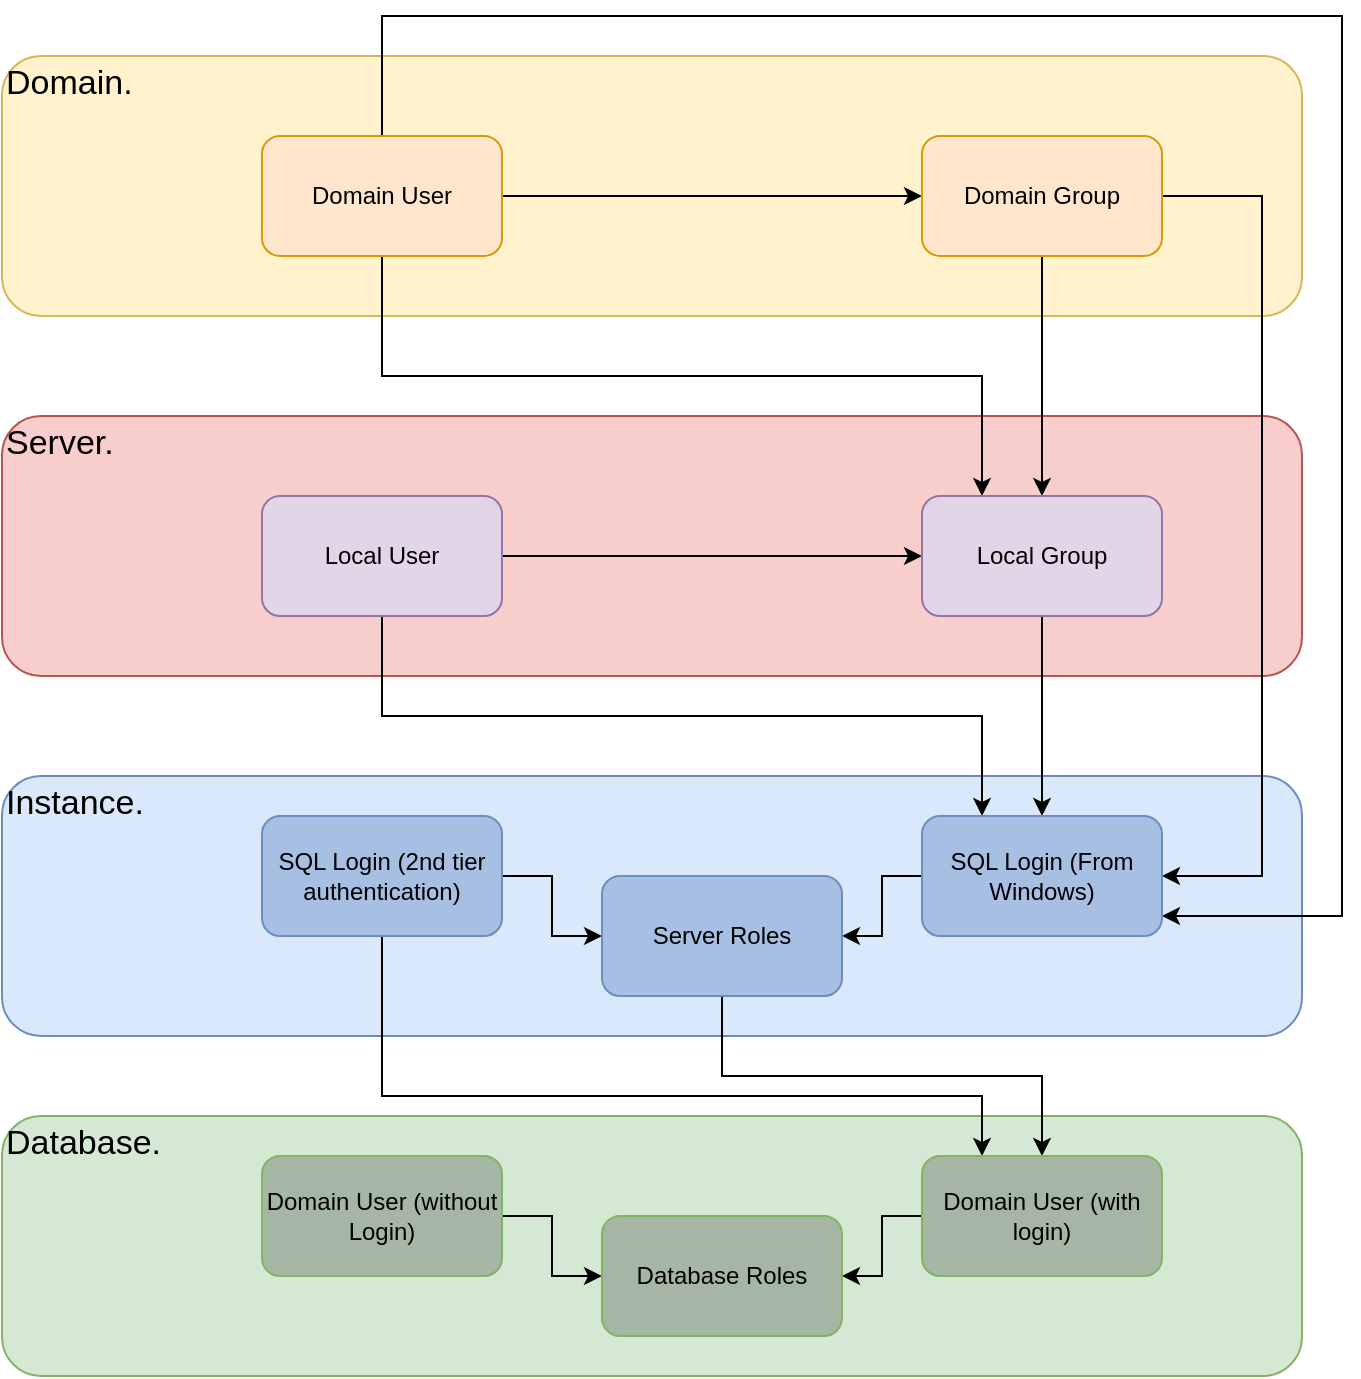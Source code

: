 <mxfile version="24.6.4" type="device">
  <diagram name="SecurityHierarchy" id="l4Ujxe36OSWhCBsir8-T">
    <mxGraphModel dx="1434" dy="805" grid="1" gridSize="10" guides="1" tooltips="1" connect="1" arrows="1" fold="1" page="1" pageScale="1" pageWidth="850" pageHeight="1100" math="0" shadow="0">
      <root>
        <mxCell id="0" />
        <mxCell id="1" parent="0" />
        <mxCell id="5Eq3q3nc1varhkC4EH9F-33" value="&lt;div style=&quot;font-size: 17px;&quot;&gt;&lt;span style=&quot;background-color: initial;&quot;&gt;&lt;font style=&quot;font-size: 17px;&quot;&gt;Database.&amp;nbsp;&amp;nbsp;&lt;/font&gt;&lt;/span&gt;&lt;/div&gt;&lt;div style=&quot;font-size: 17px;&quot;&gt;&lt;font style=&quot;font-size: 17px;&quot;&gt;&lt;br&gt;&lt;/font&gt;&lt;/div&gt;&lt;div style=&quot;font-size: 17px;&quot;&gt;&lt;br&gt;&lt;/div&gt;&lt;div style=&quot;font-size: 17px;&quot;&gt;&lt;font style=&quot;font-size: 17px;&quot;&gt;&lt;br&gt;&lt;/font&gt;&lt;/div&gt;&lt;div style=&quot;font-size: 17px;&quot;&gt;&lt;font style=&quot;font-size: 17px;&quot;&gt;&lt;br&gt;&lt;/font&gt;&lt;/div&gt;&lt;div style=&quot;font-size: 17px;&quot;&gt;&lt;br&gt;&lt;/div&gt;" style="rounded=1;whiteSpace=wrap;html=1;fillColor=#d5e8d4;strokeColor=#82b366;align=left;" vertex="1" parent="1">
          <mxGeometry x="80" y="570" width="650" height="130" as="geometry" />
        </mxCell>
        <mxCell id="5Eq3q3nc1varhkC4EH9F-13" value="&lt;div style=&quot;font-size: 17px;&quot;&gt;&lt;span style=&quot;background-color: initial;&quot;&gt;&lt;font style=&quot;font-size: 17px;&quot;&gt;Instance.&amp;nbsp;&amp;nbsp;&lt;/font&gt;&lt;/span&gt;&lt;/div&gt;&lt;div style=&quot;font-size: 17px;&quot;&gt;&lt;font style=&quot;font-size: 17px;&quot;&gt;&lt;br&gt;&lt;/font&gt;&lt;/div&gt;&lt;div style=&quot;font-size: 17px;&quot;&gt;&lt;br&gt;&lt;/div&gt;&lt;div style=&quot;font-size: 17px;&quot;&gt;&lt;font style=&quot;font-size: 17px;&quot;&gt;&lt;br&gt;&lt;/font&gt;&lt;/div&gt;&lt;div style=&quot;font-size: 17px;&quot;&gt;&lt;font style=&quot;font-size: 17px;&quot;&gt;&lt;br&gt;&lt;/font&gt;&lt;/div&gt;&lt;div style=&quot;font-size: 17px;&quot;&gt;&lt;br&gt;&lt;/div&gt;" style="rounded=1;whiteSpace=wrap;html=1;fillColor=#dae8fc;strokeColor=#6c8ebf;align=left;" vertex="1" parent="1">
          <mxGeometry x="80" y="400" width="650" height="130" as="geometry" />
        </mxCell>
        <mxCell id="5Eq3q3nc1varhkC4EH9F-7" value="&lt;div style=&quot;font-size: 17px;&quot;&gt;&lt;span style=&quot;background-color: initial;&quot;&gt;&lt;font style=&quot;font-size: 17px;&quot;&gt;Server.&amp;nbsp;&amp;nbsp;&lt;/font&gt;&lt;/span&gt;&lt;/div&gt;&lt;div style=&quot;font-size: 17px;&quot;&gt;&lt;font style=&quot;font-size: 17px;&quot;&gt;&lt;br&gt;&lt;/font&gt;&lt;/div&gt;&lt;div style=&quot;font-size: 17px;&quot;&gt;&lt;br&gt;&lt;/div&gt;&lt;div style=&quot;font-size: 17px;&quot;&gt;&lt;font style=&quot;font-size: 17px;&quot;&gt;&lt;br&gt;&lt;/font&gt;&lt;/div&gt;&lt;div style=&quot;font-size: 17px;&quot;&gt;&lt;font style=&quot;font-size: 17px;&quot;&gt;&lt;br&gt;&lt;/font&gt;&lt;/div&gt;&lt;div style=&quot;font-size: 17px;&quot;&gt;&lt;br&gt;&lt;/div&gt;" style="rounded=1;whiteSpace=wrap;html=1;fillColor=#f8cecc;strokeColor=#b85450;align=left;" vertex="1" parent="1">
          <mxGeometry x="80" y="220" width="650" height="130" as="geometry" />
        </mxCell>
        <mxCell id="5Eq3q3nc1varhkC4EH9F-1" value="&lt;div style=&quot;font-size: 17px;&quot;&gt;&lt;span style=&quot;background-color: initial;&quot;&gt;&lt;font style=&quot;font-size: 17px;&quot;&gt;Domain.&amp;nbsp;&amp;nbsp;&lt;/font&gt;&lt;/span&gt;&lt;/div&gt;&lt;div style=&quot;font-size: 17px;&quot;&gt;&lt;font style=&quot;font-size: 17px;&quot;&gt;&lt;br&gt;&lt;/font&gt;&lt;/div&gt;&lt;div style=&quot;font-size: 17px;&quot;&gt;&lt;br&gt;&lt;/div&gt;&lt;div style=&quot;font-size: 17px;&quot;&gt;&lt;font style=&quot;font-size: 17px;&quot;&gt;&lt;br&gt;&lt;/font&gt;&lt;/div&gt;&lt;div style=&quot;font-size: 17px;&quot;&gt;&lt;font style=&quot;font-size: 17px;&quot;&gt;&lt;br&gt;&lt;/font&gt;&lt;/div&gt;&lt;div style=&quot;font-size: 17px;&quot;&gt;&lt;br&gt;&lt;/div&gt;" style="rounded=1;whiteSpace=wrap;html=1;fillColor=#fff2cc;strokeColor=#d6b656;align=left;" vertex="1" parent="1">
          <mxGeometry x="80" y="40" width="650" height="130" as="geometry" />
        </mxCell>
        <mxCell id="5Eq3q3nc1varhkC4EH9F-6" style="edgeStyle=orthogonalEdgeStyle;rounded=0;orthogonalLoop=1;jettySize=auto;html=1;" edge="1" parent="1" source="5Eq3q3nc1varhkC4EH9F-4" target="5Eq3q3nc1varhkC4EH9F-5">
          <mxGeometry relative="1" as="geometry" />
        </mxCell>
        <mxCell id="5Eq3q3nc1varhkC4EH9F-11" style="edgeStyle=orthogonalEdgeStyle;rounded=0;orthogonalLoop=1;jettySize=auto;html=1;" edge="1" parent="1" source="5Eq3q3nc1varhkC4EH9F-4" target="5Eq3q3nc1varhkC4EH9F-10">
          <mxGeometry relative="1" as="geometry">
            <Array as="points">
              <mxPoint x="270" y="200" />
              <mxPoint x="570" y="200" />
            </Array>
          </mxGeometry>
        </mxCell>
        <mxCell id="5Eq3q3nc1varhkC4EH9F-22" style="edgeStyle=orthogonalEdgeStyle;rounded=0;orthogonalLoop=1;jettySize=auto;html=1;" edge="1" parent="1" source="5Eq3q3nc1varhkC4EH9F-4" target="5Eq3q3nc1varhkC4EH9F-16">
          <mxGeometry relative="1" as="geometry">
            <Array as="points">
              <mxPoint x="270" y="20" />
              <mxPoint x="750" y="20" />
              <mxPoint x="750" y="470" />
            </Array>
          </mxGeometry>
        </mxCell>
        <mxCell id="5Eq3q3nc1varhkC4EH9F-4" value="Domain User" style="rounded=1;whiteSpace=wrap;html=1;fillColor=#ffe6cc;strokeColor=#d79b00;" vertex="1" parent="1">
          <mxGeometry x="210" y="80" width="120" height="60" as="geometry" />
        </mxCell>
        <mxCell id="5Eq3q3nc1varhkC4EH9F-12" style="edgeStyle=orthogonalEdgeStyle;rounded=0;orthogonalLoop=1;jettySize=auto;html=1;entryX=0.5;entryY=0;entryDx=0;entryDy=0;" edge="1" parent="1" source="5Eq3q3nc1varhkC4EH9F-5" target="5Eq3q3nc1varhkC4EH9F-10">
          <mxGeometry relative="1" as="geometry" />
        </mxCell>
        <mxCell id="5Eq3q3nc1varhkC4EH9F-23" style="edgeStyle=orthogonalEdgeStyle;rounded=0;orthogonalLoop=1;jettySize=auto;html=1;" edge="1" parent="1" source="5Eq3q3nc1varhkC4EH9F-5" target="5Eq3q3nc1varhkC4EH9F-16">
          <mxGeometry relative="1" as="geometry">
            <Array as="points">
              <mxPoint x="710" y="110" />
              <mxPoint x="710" y="450" />
            </Array>
          </mxGeometry>
        </mxCell>
        <mxCell id="5Eq3q3nc1varhkC4EH9F-5" value="Domain Group" style="rounded=1;whiteSpace=wrap;html=1;fillColor=#ffe6cc;strokeColor=#d79b00;" vertex="1" parent="1">
          <mxGeometry x="540" y="80" width="120" height="60" as="geometry" />
        </mxCell>
        <mxCell id="5Eq3q3nc1varhkC4EH9F-8" style="edgeStyle=orthogonalEdgeStyle;rounded=0;orthogonalLoop=1;jettySize=auto;html=1;" edge="1" parent="1" source="5Eq3q3nc1varhkC4EH9F-9" target="5Eq3q3nc1varhkC4EH9F-10">
          <mxGeometry relative="1" as="geometry" />
        </mxCell>
        <mxCell id="5Eq3q3nc1varhkC4EH9F-18" style="edgeStyle=orthogonalEdgeStyle;rounded=0;orthogonalLoop=1;jettySize=auto;html=1;entryX=0.25;entryY=0;entryDx=0;entryDy=0;" edge="1" parent="1" source="5Eq3q3nc1varhkC4EH9F-9" target="5Eq3q3nc1varhkC4EH9F-16">
          <mxGeometry relative="1" as="geometry">
            <Array as="points">
              <mxPoint x="270" y="370" />
              <mxPoint x="570" y="370" />
            </Array>
          </mxGeometry>
        </mxCell>
        <mxCell id="5Eq3q3nc1varhkC4EH9F-9" value="Local User" style="rounded=1;whiteSpace=wrap;html=1;fillColor=#e1d5e7;strokeColor=#9673a6;" vertex="1" parent="1">
          <mxGeometry x="210" y="260" width="120" height="60" as="geometry" />
        </mxCell>
        <mxCell id="5Eq3q3nc1varhkC4EH9F-21" style="edgeStyle=orthogonalEdgeStyle;rounded=0;orthogonalLoop=1;jettySize=auto;html=1;" edge="1" parent="1" source="5Eq3q3nc1varhkC4EH9F-10" target="5Eq3q3nc1varhkC4EH9F-16">
          <mxGeometry relative="1" as="geometry" />
        </mxCell>
        <mxCell id="5Eq3q3nc1varhkC4EH9F-10" value="Local Group" style="rounded=1;whiteSpace=wrap;html=1;fillColor=#e1d5e7;strokeColor=#9673a6;" vertex="1" parent="1">
          <mxGeometry x="540" y="260" width="120" height="60" as="geometry" />
        </mxCell>
        <mxCell id="5Eq3q3nc1varhkC4EH9F-19" style="edgeStyle=orthogonalEdgeStyle;rounded=0;orthogonalLoop=1;jettySize=auto;html=1;entryX=0;entryY=0.5;entryDx=0;entryDy=0;" edge="1" parent="1" source="5Eq3q3nc1varhkC4EH9F-15" target="5Eq3q3nc1varhkC4EH9F-17">
          <mxGeometry relative="1" as="geometry" />
        </mxCell>
        <mxCell id="5Eq3q3nc1varhkC4EH9F-39" style="edgeStyle=orthogonalEdgeStyle;rounded=0;orthogonalLoop=1;jettySize=auto;html=1;entryX=0.25;entryY=0;entryDx=0;entryDy=0;" edge="1" parent="1" source="5Eq3q3nc1varhkC4EH9F-15" target="5Eq3q3nc1varhkC4EH9F-37">
          <mxGeometry relative="1" as="geometry">
            <Array as="points">
              <mxPoint x="270" y="560" />
              <mxPoint x="570" y="560" />
            </Array>
          </mxGeometry>
        </mxCell>
        <mxCell id="5Eq3q3nc1varhkC4EH9F-15" value="SQL Login (2nd tier authentication)" style="rounded=1;whiteSpace=wrap;html=1;fillColor=#a7bfe2;strokeColor=#6c8ebf;" vertex="1" parent="1">
          <mxGeometry x="210" y="420" width="120" height="60" as="geometry" />
        </mxCell>
        <mxCell id="5Eq3q3nc1varhkC4EH9F-20" style="edgeStyle=orthogonalEdgeStyle;rounded=0;orthogonalLoop=1;jettySize=auto;html=1;entryX=1;entryY=0.5;entryDx=0;entryDy=0;" edge="1" parent="1" source="5Eq3q3nc1varhkC4EH9F-16" target="5Eq3q3nc1varhkC4EH9F-17">
          <mxGeometry relative="1" as="geometry" />
        </mxCell>
        <mxCell id="5Eq3q3nc1varhkC4EH9F-16" value="SQL Login (From Windows)" style="rounded=1;whiteSpace=wrap;html=1;fillColor=#a7bfe2;strokeColor=#6c8ebf;" vertex="1" parent="1">
          <mxGeometry x="540" y="420" width="120" height="60" as="geometry" />
        </mxCell>
        <mxCell id="5Eq3q3nc1varhkC4EH9F-40" style="edgeStyle=orthogonalEdgeStyle;rounded=0;orthogonalLoop=1;jettySize=auto;html=1;" edge="1" parent="1" source="5Eq3q3nc1varhkC4EH9F-17" target="5Eq3q3nc1varhkC4EH9F-37">
          <mxGeometry relative="1" as="geometry">
            <Array as="points">
              <mxPoint x="440" y="550" />
              <mxPoint x="600" y="550" />
            </Array>
          </mxGeometry>
        </mxCell>
        <mxCell id="5Eq3q3nc1varhkC4EH9F-17" value="Server Roles" style="rounded=1;whiteSpace=wrap;html=1;fillColor=#a7bfe2;strokeColor=#6c8ebf;" vertex="1" parent="1">
          <mxGeometry x="380" y="450" width="120" height="60" as="geometry" />
        </mxCell>
        <mxCell id="5Eq3q3nc1varhkC4EH9F-34" style="edgeStyle=orthogonalEdgeStyle;rounded=0;orthogonalLoop=1;jettySize=auto;html=1;entryX=0;entryY=0.5;entryDx=0;entryDy=0;" edge="1" parent="1" source="5Eq3q3nc1varhkC4EH9F-35" target="5Eq3q3nc1varhkC4EH9F-38">
          <mxGeometry relative="1" as="geometry" />
        </mxCell>
        <mxCell id="5Eq3q3nc1varhkC4EH9F-35" value="Domain User (without Login)" style="rounded=1;whiteSpace=wrap;html=1;fillColor=#a6b6a5;strokeColor=#82b366;" vertex="1" parent="1">
          <mxGeometry x="210" y="590" width="120" height="60" as="geometry" />
        </mxCell>
        <mxCell id="5Eq3q3nc1varhkC4EH9F-36" style="edgeStyle=orthogonalEdgeStyle;rounded=0;orthogonalLoop=1;jettySize=auto;html=1;entryX=1;entryY=0.5;entryDx=0;entryDy=0;" edge="1" parent="1" source="5Eq3q3nc1varhkC4EH9F-37" target="5Eq3q3nc1varhkC4EH9F-38">
          <mxGeometry relative="1" as="geometry" />
        </mxCell>
        <mxCell id="5Eq3q3nc1varhkC4EH9F-37" value="Domain User (with login)" style="rounded=1;whiteSpace=wrap;html=1;fillColor=#a6b6a5;strokeColor=#82b366;" vertex="1" parent="1">
          <mxGeometry x="540" y="590" width="120" height="60" as="geometry" />
        </mxCell>
        <mxCell id="5Eq3q3nc1varhkC4EH9F-38" value="Database Roles" style="rounded=1;whiteSpace=wrap;html=1;fillColor=#a6b6a5;strokeColor=#82b366;" vertex="1" parent="1">
          <mxGeometry x="380" y="620" width="120" height="60" as="geometry" />
        </mxCell>
      </root>
    </mxGraphModel>
  </diagram>
</mxfile>
